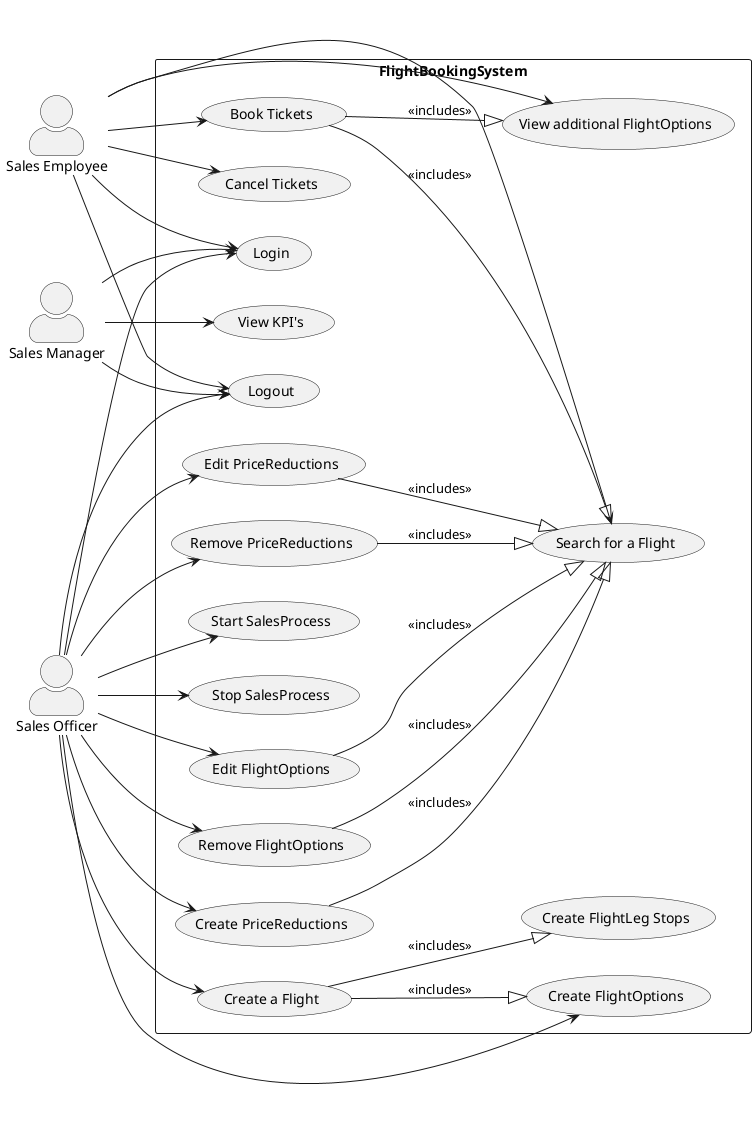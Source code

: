 @startuml
left to right direction
skinparam classAttributeIconSize 0
skinparam componentStyle uml2
skinparam actorStyle awesome
hide circle

actor "Sales Employee" as se
actor "Sales Manager" as sm
actor "Sales Officer" as so

rectangle FlightBookingSystem {
  usecase "Search for a Flight" as UC1
  usecase "Create a Flight" as UC2
  usecase "Book Tickets" as UC3
  usecase "Cancel Tickets" as UC10
  usecase "View additional FlightOptions" as UC4
  usecase "Create FlightOptions" as UC5
  usecase "Edit FlightOptions" as UC11
  usecase "Remove FlightOptions" as UC12
  usecase "View KPI's" as UC6
  usecase "Create PriceReductions" as UC7
  usecase "Edit PriceReductions" as UC13
  usecase "Remove PriceReductions" as UC14
  usecase "Start SalesProcess" as UC8
  usecase "Stop SalesProcess" as UC15
  usecase "Create FlightLeg Stops" as UC9
  usecase "Login" as UC16
  usecase "Logout" as UC17
}

UC2 --|> UC9: <<includes>>
UC2 --|> UC5: <<includes>>

UC3 --|> UC1: <<includes>>
UC3 --|> UC4: <<includes>>

UC11 --|>UC1: <<includes>>
UC12 --|>UC1: <<includes>>
UC13 --|>UC1: <<includes>>
UC14 --|>UC1: <<includes>>
UC7 --|>UC1: <<includes>>

se --> UC1
se --> UC3
se --> UC4
se --> UC10
se --> UC16
se --> UC17

so --> UC2
so --> UC5
so --> UC7
so --> UC11
so --> UC12
so --> UC13
so --> UC14
so --> UC8
so --> UC15
so --> UC16
so --> UC17

sm --> UC6
sm --> UC16
sm --> UC17
@enduml